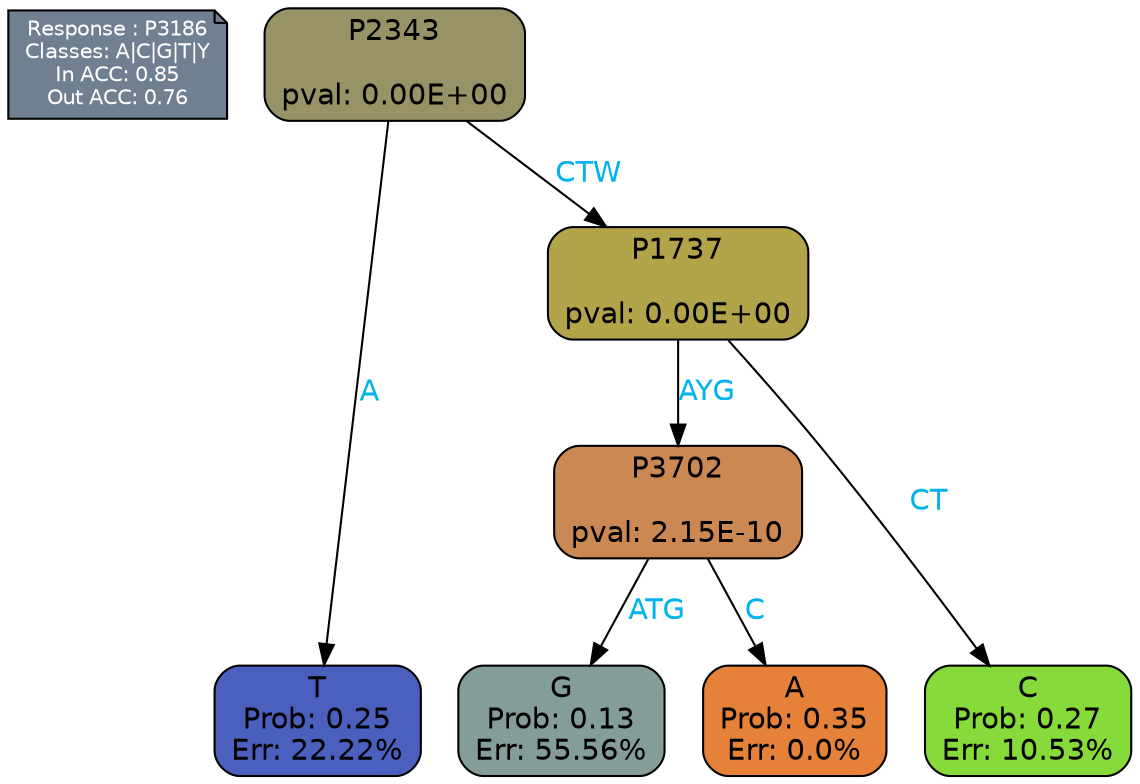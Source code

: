 digraph Tree {
node [shape=box, style="filled, rounded", color="black", fontname=helvetica] ;
graph [ranksep=equally, splines=polylines, bgcolor=transparent, dpi=600] ;
edge [fontname=helvetica] ;
LEGEND [label="Response : P3186
Classes: A|C|G|T|Y
In ACC: 0.85
Out ACC: 0.76
",shape=note,align=left,style=filled,fillcolor="slategray",fontcolor="white",fontsize=10];1 [label="P2343

pval: 0.00E+00", fillcolor="#989367"] ;
2 [label="T
Prob: 0.25
Err: 22.22%", fillcolor="#4a5fbe"] ;
3 [label="P1737

pval: 0.00E+00", fillcolor="#b2a549"] ;
4 [label="P3702

pval: 2.15E-10", fillcolor="#cb8852"] ;
5 [label="G
Prob: 0.13
Err: 55.56%", fillcolor="#859d99"] ;
6 [label="A
Prob: 0.35
Err: 0.0%", fillcolor="#e58139"] ;
7 [label="C
Prob: 0.27
Err: 10.53%", fillcolor="#86da39"] ;
1 -> 2 [label="A",fontcolor=deepskyblue2] ;
1 -> 3 [label="CTW",fontcolor=deepskyblue2] ;
3 -> 4 [label="AYG",fontcolor=deepskyblue2] ;
3 -> 7 [label="CT",fontcolor=deepskyblue2] ;
4 -> 5 [label="ATG",fontcolor=deepskyblue2] ;
4 -> 6 [label="C",fontcolor=deepskyblue2] ;
{rank = same; 2;5;6;7;}{rank = same; LEGEND;1;}}